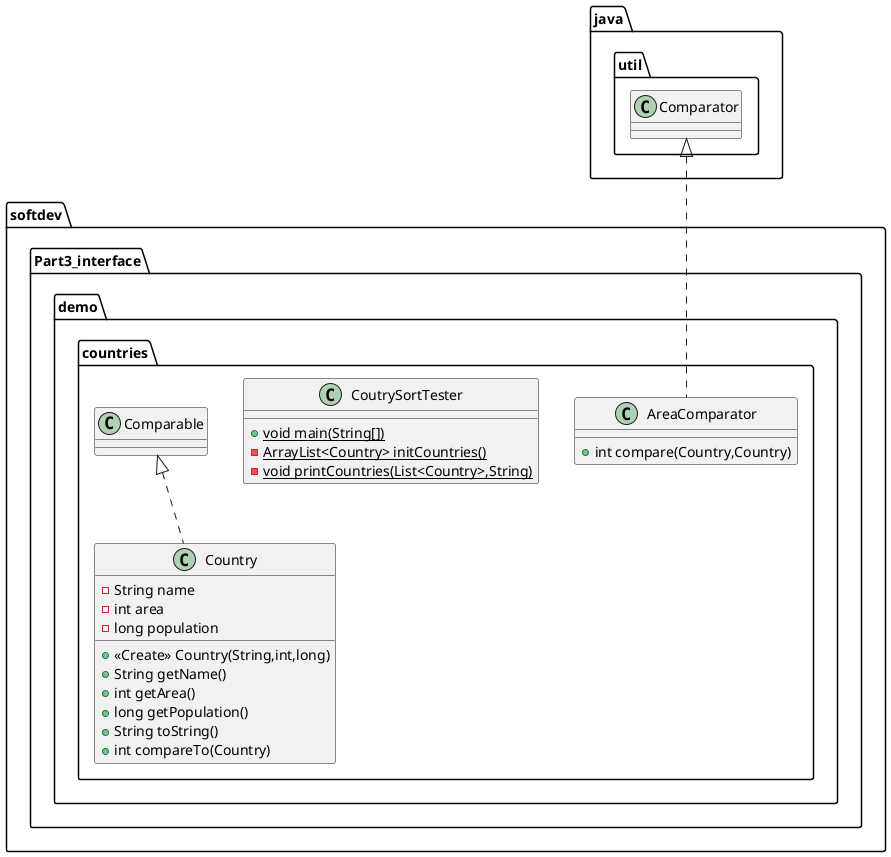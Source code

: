 @startuml
class softdev.Part3_interface.demo.countries.Country {
- String name
- int area
- long population
+ <<Create>> Country(String,int,long)
+ String getName()
+ int getArea()
+ long getPopulation()
+ String toString()
+ int compareTo(Country)
}
class softdev.Part3_interface.demo.countries.AreaComparator {
+ int compare(Country,Country)
}
class softdev.Part3_interface.demo.countries.CoutrySortTester {
+ {static} void main(String[])
- {static} ArrayList<Country> initCountries()
- {static} void printCountries(List<Country>,String)
}


softdev.Part3_interface.demo.countries.Comparable <|.. softdev.Part3_interface.demo.countries.Country
java.util.Comparator <|.. softdev.Part3_interface.demo.countries.AreaComparator
@enduml